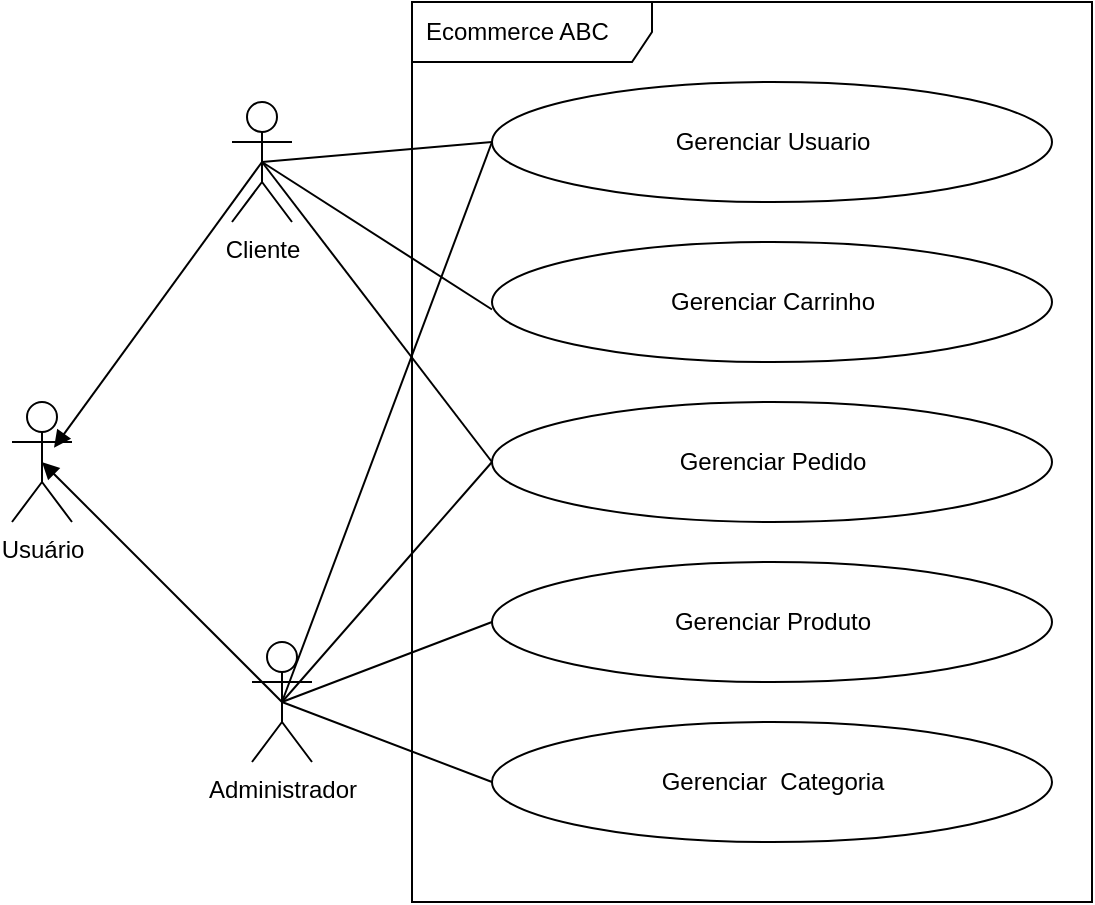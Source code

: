 <mxfile>
    <diagram id="-efN26DmWn6YFlHiBJfu" name="Visáo Geral - Domínio">
        <mxGraphModel dx="1136" dy="619" grid="1" gridSize="10" guides="1" tooltips="1" connect="1" arrows="1" fold="1" page="1" pageScale="1" pageWidth="850" pageHeight="1100" math="0" shadow="0">
            <root>
                <mxCell id="0"/>
                <mxCell id="1" parent="0"/>
                <mxCell id="2" value="Ecommerce ABC" style="shape=umlFrame;whiteSpace=wrap;html=1;width=120;height=30;boundedLbl=1;verticalAlign=middle;align=left;spacingLeft=5;" parent="1" vertex="1">
                    <mxGeometry x="260" y="10" width="340" height="450" as="geometry"/>
                </mxCell>
                <mxCell id="9" style="edgeStyle=none;html=1;exitX=0.5;exitY=0.5;exitDx=0;exitDy=0;exitPerimeter=0;entryX=0.5;entryY=0.5;entryDx=0;entryDy=0;entryPerimeter=0;endArrow=block;endFill=1;" parent="1" source="3" target="7" edge="1">
                    <mxGeometry relative="1" as="geometry"/>
                </mxCell>
                <mxCell id="3" value="Administrador" style="shape=umlActor;verticalLabelPosition=bottom;verticalAlign=top;html=1;" parent="1" vertex="1">
                    <mxGeometry x="180" y="330" width="30" height="60" as="geometry"/>
                </mxCell>
                <mxCell id="8" style="edgeStyle=none;html=1;exitX=0.5;exitY=0.5;exitDx=0;exitDy=0;exitPerimeter=0;entryX=0.7;entryY=0.381;entryDx=0;entryDy=0;entryPerimeter=0;endArrow=block;endFill=1;" parent="1" source="6" target="7" edge="1">
                    <mxGeometry relative="1" as="geometry"/>
                </mxCell>
                <mxCell id="6" value="Cliente" style="shape=umlActor;verticalLabelPosition=bottom;verticalAlign=top;html=1;" parent="1" vertex="1">
                    <mxGeometry x="170" y="60" width="30" height="60" as="geometry"/>
                </mxCell>
                <mxCell id="7" value="Usuário" style="shape=umlActor;verticalLabelPosition=bottom;verticalAlign=top;html=1;" parent="1" vertex="1">
                    <mxGeometry x="60" y="210" width="30" height="60" as="geometry"/>
                </mxCell>
                <mxCell id="10" value="" style="shape=ellipse;container=1;horizontal=1;horizontalStack=0;resizeParent=1;resizeParentMax=0;resizeLast=0;html=1;dashed=0;collapsible=0;" parent="1" vertex="1">
                    <mxGeometry x="300" y="50" width="280" height="60" as="geometry"/>
                </mxCell>
                <mxCell id="11" value="Gerenciar Usuario" style="html=1;strokeColor=none;fillColor=none;align=center;verticalAlign=middle;rotatable=0;" parent="10" vertex="1">
                    <mxGeometry y="22.5" width="280.0" height="15" as="geometry"/>
                </mxCell>
                <mxCell id="15" value="" style="shape=ellipse;container=1;horizontal=1;horizontalStack=0;resizeParent=1;resizeParentMax=0;resizeLast=0;html=1;dashed=0;collapsible=0;" parent="1" vertex="1">
                    <mxGeometry x="300" y="130" width="280" height="60" as="geometry"/>
                </mxCell>
                <mxCell id="16" value="Gerenciar Carrinho" style="html=1;strokeColor=none;fillColor=none;align=center;verticalAlign=middle;rotatable=0;" parent="15" vertex="1">
                    <mxGeometry y="22.5" width="280.0" height="15" as="geometry"/>
                </mxCell>
                <mxCell id="17" value="" style="shape=ellipse;container=1;horizontal=1;horizontalStack=0;resizeParent=1;resizeParentMax=0;resizeLast=0;html=1;dashed=0;collapsible=0;" parent="1" vertex="1">
                    <mxGeometry x="300" y="210" width="280" height="60" as="geometry"/>
                </mxCell>
                <mxCell id="18" value="Gerenciar Pedido" style="html=1;strokeColor=none;fillColor=none;align=center;verticalAlign=middle;rotatable=0;" parent="17" vertex="1">
                    <mxGeometry y="22.5" width="280.0" height="15" as="geometry"/>
                </mxCell>
                <mxCell id="19" value="" style="shape=ellipse;container=1;horizontal=1;horizontalStack=0;resizeParent=1;resizeParentMax=0;resizeLast=0;html=1;dashed=0;collapsible=0;" parent="1" vertex="1">
                    <mxGeometry x="300" y="290" width="280" height="60" as="geometry"/>
                </mxCell>
                <mxCell id="20" value="Gerenciar Produto" style="html=1;strokeColor=none;fillColor=none;align=center;verticalAlign=middle;rotatable=0;" parent="19" vertex="1">
                    <mxGeometry y="22.5" width="280.0" height="15" as="geometry"/>
                </mxCell>
                <mxCell id="21" value="" style="shape=ellipse;container=1;horizontal=1;horizontalStack=0;resizeParent=1;resizeParentMax=0;resizeLast=0;html=1;dashed=0;collapsible=0;" parent="1" vertex="1">
                    <mxGeometry x="300" y="370" width="280" height="60" as="geometry"/>
                </mxCell>
                <mxCell id="22" value="Gerenciar&amp;nbsp; Categoria" style="html=1;strokeColor=none;fillColor=none;align=center;verticalAlign=middle;rotatable=0;" parent="21" vertex="1">
                    <mxGeometry y="22.5" width="280.0" height="15" as="geometry"/>
                </mxCell>
                <mxCell id="23" style="edgeStyle=none;html=1;exitX=0;exitY=0.5;exitDx=0;exitDy=0;entryX=0.5;entryY=0.5;entryDx=0;entryDy=0;entryPerimeter=0;endArrow=none;endFill=0;" parent="1" source="11" target="6" edge="1">
                    <mxGeometry relative="1" as="geometry"/>
                </mxCell>
                <mxCell id="24" style="edgeStyle=none;html=1;exitX=0;exitY=0.5;exitDx=0;exitDy=0;entryX=0.5;entryY=0.5;entryDx=0;entryDy=0;entryPerimeter=0;endArrow=none;endFill=0;" parent="1" source="11" target="3" edge="1">
                    <mxGeometry relative="1" as="geometry"/>
                </mxCell>
                <mxCell id="25" style="edgeStyle=none;html=1;exitX=0;exitY=0.75;exitDx=0;exitDy=0;entryX=0.5;entryY=0.5;entryDx=0;entryDy=0;entryPerimeter=0;endArrow=none;endFill=0;" parent="1" source="16" target="6" edge="1">
                    <mxGeometry relative="1" as="geometry"/>
                </mxCell>
                <mxCell id="27" style="edgeStyle=none;html=1;exitX=0;exitY=0.5;exitDx=0;exitDy=0;entryX=0.5;entryY=0.5;entryDx=0;entryDy=0;entryPerimeter=0;endArrow=none;endFill=0;" parent="1" source="18" target="3" edge="1">
                    <mxGeometry relative="1" as="geometry"/>
                </mxCell>
                <mxCell id="28" style="edgeStyle=none;html=1;exitX=0;exitY=0.5;exitDx=0;exitDy=0;entryX=0.5;entryY=0.5;entryDx=0;entryDy=0;entryPerimeter=0;endArrow=none;endFill=0;" parent="1" source="20" target="3" edge="1">
                    <mxGeometry relative="1" as="geometry"/>
                </mxCell>
                <mxCell id="30" style="edgeStyle=none;html=1;exitX=0;exitY=0.5;exitDx=0;exitDy=0;entryX=0.5;entryY=0.5;entryDx=0;entryDy=0;entryPerimeter=0;endArrow=none;endFill=0;" parent="1" source="22" target="3" edge="1">
                    <mxGeometry relative="1" as="geometry"/>
                </mxCell>
                <mxCell id="31" style="edgeStyle=none;html=1;exitX=0;exitY=0.5;exitDx=0;exitDy=0;entryX=0.5;entryY=0.5;entryDx=0;entryDy=0;entryPerimeter=0;endArrow=none;endFill=0;" parent="1" source="18" target="6" edge="1">
                    <mxGeometry relative="1" as="geometry"/>
                </mxCell>
            </root>
        </mxGraphModel>
    </diagram>
    <diagram id="rypsGfmKhqTktz11J_mc" name="Subdomínio - Catálogo">
        <mxGraphModel dx="1136" dy="619" grid="1" gridSize="10" guides="1" tooltips="1" connect="1" arrows="1" fold="1" page="1" pageScale="1" pageWidth="850" pageHeight="1100" math="0" shadow="0">
            <root>
                <mxCell id="0"/>
                <mxCell id="1" parent="0"/>
                <mxCell id="T4--CJMa48c0qfXnnW2e-1" value="Subdomínio - Catálogo" style="shape=umlFrame;whiteSpace=wrap;html=1;width=140;height=30;boundedLbl=1;verticalAlign=middle;align=left;spacingLeft=5;" parent="1" vertex="1">
                    <mxGeometry x="180" y="40" width="1030" height="840" as="geometry"/>
                </mxCell>
                <mxCell id="96IXisAslBwaYFMeWer2-1" value="Administrador" style="shape=umlActor;verticalLabelPosition=bottom;verticalAlign=top;html=1;" parent="1" vertex="1">
                    <mxGeometry x="80" y="310" width="30" height="60" as="geometry"/>
                </mxCell>
                <mxCell id="4TjPbdZdA7CzCGucudYE-1" value="" style="shape=ellipse;container=1;horizontal=1;horizontalStack=0;resizeParent=1;resizeParentMax=0;resizeLast=0;html=1;dashed=0;collapsible=0;" parent="1" vertex="1">
                    <mxGeometry x="205" y="515" width="215" height="70" as="geometry"/>
                </mxCell>
                <mxCell id="4TjPbdZdA7CzCGucudYE-2" value="Gerenciar Produto" style="html=1;strokeColor=none;fillColor=none;align=center;verticalAlign=middle;rotatable=0;" parent="4TjPbdZdA7CzCGucudYE-1" vertex="1">
                    <mxGeometry y="26.25" width="215.0" height="17.5" as="geometry"/>
                </mxCell>
                <mxCell id="sRPVzwaCnVZ1BMSWF7ec-1" value="" style="shape=ellipse;container=1;horizontal=1;horizontalStack=0;resizeParent=1;resizeParentMax=0;resizeLast=0;html=1;dashed=0;collapsible=0;" parent="1" vertex="1">
                    <mxGeometry x="210" y="110" width="210" height="70" as="geometry"/>
                </mxCell>
                <mxCell id="sRPVzwaCnVZ1BMSWF7ec-2" value="Gerenciar&amp;nbsp; Categoria" style="html=1;strokeColor=none;fillColor=none;align=center;verticalAlign=middle;rotatable=0;" parent="sRPVzwaCnVZ1BMSWF7ec-1" vertex="1">
                    <mxGeometry y="26.25" width="210.0" height="17.5" as="geometry"/>
                </mxCell>
                <mxCell id="sRPVzwaCnVZ1BMSWF7ec-3" value="" style="shape=ellipse;container=1;horizontal=1;horizontalStack=0;resizeParent=1;resizeParentMax=0;resizeLast=0;html=1;dashed=0;collapsible=0;" parent="1" vertex="1">
                    <mxGeometry x="520" y="60" width="190" height="60" as="geometry"/>
                </mxCell>
                <mxCell id="sRPVzwaCnVZ1BMSWF7ec-4" value="Criar&amp;nbsp; Categoria" style="html=1;strokeColor=none;fillColor=none;align=center;verticalAlign=middle;rotatable=0;" parent="sRPVzwaCnVZ1BMSWF7ec-3" vertex="1">
                    <mxGeometry y="22.5" width="190.0" height="15" as="geometry"/>
                </mxCell>
                <mxCell id="sRPVzwaCnVZ1BMSWF7ec-5" value="&amp;lt;&amp;lt;extend&amp;gt;&amp;gt;" style="html=1;verticalAlign=bottom;labelBackgroundColor=none;endArrow=open;endFill=0;dashed=1;exitX=0;exitY=0.75;exitDx=0;exitDy=0;entryX=1;entryY=0.5;entryDx=0;entryDy=0;" parent="1" source="sRPVzwaCnVZ1BMSWF7ec-4" target="sRPVzwaCnVZ1BMSWF7ec-2" edge="1">
                    <mxGeometry width="160" relative="1" as="geometry">
                        <mxPoint x="420" y="490" as="sourcePoint"/>
                        <mxPoint x="580" y="490" as="targetPoint"/>
                    </mxGeometry>
                </mxCell>
                <mxCell id="sRPVzwaCnVZ1BMSWF7ec-6" value="" style="shape=ellipse;container=1;horizontal=1;horizontalStack=0;resizeParent=1;resizeParentMax=0;resizeLast=0;html=1;dashed=0;collapsible=0;" parent="1" vertex="1">
                    <mxGeometry x="520" y="130" width="190" height="60" as="geometry"/>
                </mxCell>
                <mxCell id="sRPVzwaCnVZ1BMSWF7ec-7" value="Recuperar&amp;nbsp; Categoria" style="html=1;strokeColor=none;fillColor=none;align=center;verticalAlign=middle;rotatable=0;" parent="sRPVzwaCnVZ1BMSWF7ec-6" vertex="1">
                    <mxGeometry y="22.5" width="190.0" height="15" as="geometry"/>
                </mxCell>
                <mxCell id="sRPVzwaCnVZ1BMSWF7ec-8" value="" style="shape=ellipse;container=1;horizontal=1;horizontalStack=0;resizeParent=1;resizeParentMax=0;resizeLast=0;html=1;dashed=0;collapsible=0;" parent="1" vertex="1">
                    <mxGeometry x="520" y="200" width="190" height="60" as="geometry"/>
                </mxCell>
                <mxCell id="sRPVzwaCnVZ1BMSWF7ec-9" value="Atualizar&amp;nbsp; Categoria" style="html=1;strokeColor=none;fillColor=none;align=center;verticalAlign=middle;rotatable=0;" parent="sRPVzwaCnVZ1BMSWF7ec-8" vertex="1">
                    <mxGeometry y="22.5" width="190.0" height="15" as="geometry"/>
                </mxCell>
                <mxCell id="sRPVzwaCnVZ1BMSWF7ec-10" value="" style="shape=ellipse;container=1;horizontal=1;horizontalStack=0;resizeParent=1;resizeParentMax=0;resizeLast=0;html=1;dashed=0;collapsible=0;" parent="1" vertex="1">
                    <mxGeometry x="520" y="270" width="190" height="60" as="geometry"/>
                </mxCell>
                <mxCell id="sRPVzwaCnVZ1BMSWF7ec-11" value="Deletar&amp;nbsp; Categoria" style="html=1;strokeColor=none;fillColor=none;align=center;verticalAlign=middle;rotatable=0;" parent="sRPVzwaCnVZ1BMSWF7ec-10" vertex="1">
                    <mxGeometry y="22.5" width="190.0" height="15" as="geometry"/>
                </mxCell>
                <mxCell id="sRPVzwaCnVZ1BMSWF7ec-12" value="&amp;lt;&amp;lt;extend&amp;gt;&amp;gt;" style="html=1;verticalAlign=bottom;labelBackgroundColor=none;endArrow=open;endFill=0;dashed=1;exitX=0;exitY=0.75;exitDx=0;exitDy=0;entryX=1;entryY=0.75;entryDx=0;entryDy=0;" parent="1" source="sRPVzwaCnVZ1BMSWF7ec-7" target="sRPVzwaCnVZ1BMSWF7ec-2" edge="1">
                    <mxGeometry width="160" relative="1" as="geometry">
                        <mxPoint x="530" y="103.75" as="sourcePoint"/>
                        <mxPoint x="430" y="155" as="targetPoint"/>
                    </mxGeometry>
                </mxCell>
                <mxCell id="sRPVzwaCnVZ1BMSWF7ec-13" value="&amp;lt;&amp;lt;extend&amp;gt;&amp;gt;" style="html=1;verticalAlign=bottom;labelBackgroundColor=none;endArrow=open;endFill=0;dashed=1;exitX=0;exitY=0.5;exitDx=0;exitDy=0;entryX=0.98;entryY=0.729;entryDx=0;entryDy=0;entryPerimeter=0;" parent="1" source="sRPVzwaCnVZ1BMSWF7ec-9" target="sRPVzwaCnVZ1BMSWF7ec-1" edge="1">
                    <mxGeometry width="160" relative="1" as="geometry">
                        <mxPoint x="530" y="173.75" as="sourcePoint"/>
                        <mxPoint x="430" y="159.375" as="targetPoint"/>
                    </mxGeometry>
                </mxCell>
                <mxCell id="sRPVzwaCnVZ1BMSWF7ec-14" value="&amp;lt;&amp;lt;extend&amp;gt;&amp;gt;" style="html=1;verticalAlign=bottom;labelBackgroundColor=none;endArrow=open;endFill=0;dashed=1;exitX=0;exitY=0.75;exitDx=0;exitDy=0;entryX=0.946;entryY=0.763;entryDx=0;entryDy=0;entryPerimeter=0;" parent="1" source="sRPVzwaCnVZ1BMSWF7ec-11" target="sRPVzwaCnVZ1BMSWF7ec-1" edge="1">
                    <mxGeometry width="160" relative="1" as="geometry">
                        <mxPoint x="530" y="240" as="sourcePoint"/>
                        <mxPoint x="425.8" y="171.03" as="targetPoint"/>
                    </mxGeometry>
                </mxCell>
                <mxCell id="sRPVzwaCnVZ1BMSWF7ec-15" style="edgeStyle=none;html=1;exitX=0;exitY=0.5;exitDx=0;exitDy=0;entryX=0.5;entryY=0.5;entryDx=0;entryDy=0;entryPerimeter=0;endArrow=none;endFill=0;" parent="1" source="sRPVzwaCnVZ1BMSWF7ec-2" target="96IXisAslBwaYFMeWer2-1" edge="1">
                    <mxGeometry relative="1" as="geometry"/>
                </mxCell>
                <mxCell id="sRPVzwaCnVZ1BMSWF7ec-16" value="" style="shape=ellipse;container=1;horizontal=1;horizontalStack=0;resizeParent=1;resizeParentMax=0;resizeLast=0;html=1;dashed=0;collapsible=0;" parent="1" vertex="1">
                    <mxGeometry x="750" y="100" width="170" height="50" as="geometry"/>
                </mxCell>
                <mxCell id="sRPVzwaCnVZ1BMSWF7ec-17" value="Recuperar&amp;nbsp; Categoria por ID" style="html=1;strokeColor=none;fillColor=none;align=center;verticalAlign=middle;rotatable=0;" parent="sRPVzwaCnVZ1BMSWF7ec-16" vertex="1">
                    <mxGeometry y="18.75" width="170.0" height="12.5" as="geometry"/>
                </mxCell>
                <mxCell id="sRPVzwaCnVZ1BMSWF7ec-18" value="" style="shape=ellipse;container=1;horizontal=1;horizontalStack=0;resizeParent=1;resizeParentMax=0;resizeLast=0;html=1;dashed=0;collapsible=0;" parent="1" vertex="1">
                    <mxGeometry x="740" y="160" width="180" height="50" as="geometry"/>
                </mxCell>
                <mxCell id="sRPVzwaCnVZ1BMSWF7ec-19" value="Recuperar&amp;nbsp; Categoria por filtro" style="html=1;strokeColor=none;fillColor=none;align=center;verticalAlign=middle;rotatable=0;" parent="sRPVzwaCnVZ1BMSWF7ec-18" vertex="1">
                    <mxGeometry y="18.75" width="180.0" height="12.5" as="geometry"/>
                </mxCell>
                <mxCell id="sRPVzwaCnVZ1BMSWF7ec-20" style="edgeStyle=none;html=1;exitX=0;exitY=0.25;exitDx=0;exitDy=0;entryX=1;entryY=0.25;entryDx=0;entryDy=0;endArrow=block;endFill=1;" parent="1" source="sRPVzwaCnVZ1BMSWF7ec-17" target="sRPVzwaCnVZ1BMSWF7ec-7" edge="1">
                    <mxGeometry relative="1" as="geometry"/>
                </mxCell>
                <mxCell id="sRPVzwaCnVZ1BMSWF7ec-21" style="edgeStyle=none;html=1;exitX=0;exitY=0.5;exitDx=0;exitDy=0;entryX=1;entryY=0.75;entryDx=0;entryDy=0;endArrow=block;endFill=1;" parent="1" source="sRPVzwaCnVZ1BMSWF7ec-19" target="sRPVzwaCnVZ1BMSWF7ec-7" edge="1">
                    <mxGeometry relative="1" as="geometry"/>
                </mxCell>
                <mxCell id="sRPVzwaCnVZ1BMSWF7ec-22" value="" style="shape=ellipse;container=1;horizontal=1;horizontalStack=0;resizeParent=1;resizeParentMax=0;resizeLast=0;html=1;dashed=0;collapsible=0;" parent="1" vertex="1">
                    <mxGeometry x="520" y="400" width="190" height="60" as="geometry"/>
                </mxCell>
                <mxCell id="sRPVzwaCnVZ1BMSWF7ec-23" value="Criar&amp;nbsp; Produto" style="html=1;strokeColor=none;fillColor=none;align=center;verticalAlign=middle;rotatable=0;" parent="sRPVzwaCnVZ1BMSWF7ec-22" vertex="1">
                    <mxGeometry y="22.5" width="190.0" height="15" as="geometry"/>
                </mxCell>
                <mxCell id="sRPVzwaCnVZ1BMSWF7ec-24" value="" style="shape=ellipse;container=1;horizontal=1;horizontalStack=0;resizeParent=1;resizeParentMax=0;resizeLast=0;html=1;dashed=0;collapsible=0;" parent="1" vertex="1">
                    <mxGeometry x="520" y="470" width="190" height="60" as="geometry"/>
                </mxCell>
                <mxCell id="sRPVzwaCnVZ1BMSWF7ec-25" value="Recuperar&amp;nbsp; Produto" style="html=1;strokeColor=none;fillColor=none;align=center;verticalAlign=middle;rotatable=0;" parent="sRPVzwaCnVZ1BMSWF7ec-24" vertex="1">
                    <mxGeometry y="22.5" width="190.0" height="15" as="geometry"/>
                </mxCell>
                <mxCell id="sRPVzwaCnVZ1BMSWF7ec-26" value="" style="shape=ellipse;container=1;horizontal=1;horizontalStack=0;resizeParent=1;resizeParentMax=0;resizeLast=0;html=1;dashed=0;collapsible=0;" parent="1" vertex="1">
                    <mxGeometry x="520" y="540" width="190" height="60" as="geometry"/>
                </mxCell>
                <mxCell id="sRPVzwaCnVZ1BMSWF7ec-27" value="Atualizar&amp;nbsp; Produto" style="html=1;strokeColor=none;fillColor=none;align=center;verticalAlign=middle;rotatable=0;" parent="sRPVzwaCnVZ1BMSWF7ec-26" vertex="1">
                    <mxGeometry y="22.5" width="190.0" height="15" as="geometry"/>
                </mxCell>
                <mxCell id="sRPVzwaCnVZ1BMSWF7ec-28" value="" style="shape=ellipse;container=1;horizontal=1;horizontalStack=0;resizeParent=1;resizeParentMax=0;resizeLast=0;html=1;dashed=0;collapsible=0;" parent="1" vertex="1">
                    <mxGeometry x="520" y="610" width="190" height="60" as="geometry"/>
                </mxCell>
                <mxCell id="sRPVzwaCnVZ1BMSWF7ec-29" value="Deletar&amp;nbsp; Produto" style="html=1;strokeColor=none;fillColor=none;align=center;verticalAlign=middle;rotatable=0;" parent="sRPVzwaCnVZ1BMSWF7ec-28" vertex="1">
                    <mxGeometry y="22.5" width="190.0" height="15" as="geometry"/>
                </mxCell>
                <mxCell id="sRPVzwaCnVZ1BMSWF7ec-31" value="&amp;lt;&amp;lt;extend&amp;gt;&amp;gt;" style="html=1;verticalAlign=bottom;labelBackgroundColor=none;endArrow=open;endFill=0;dashed=1;exitX=0;exitY=0.5;exitDx=0;exitDy=0;entryX=0.919;entryY=0.199;entryDx=0;entryDy=0;entryPerimeter=0;" parent="1" source="sRPVzwaCnVZ1BMSWF7ec-23" target="4TjPbdZdA7CzCGucudYE-1" edge="1">
                    <mxGeometry width="160" relative="1" as="geometry">
                        <mxPoint x="310" y="460" as="sourcePoint"/>
                        <mxPoint x="470" y="460" as="targetPoint"/>
                    </mxGeometry>
                </mxCell>
                <mxCell id="sRPVzwaCnVZ1BMSWF7ec-32" value="&amp;lt;&amp;lt;extend&amp;gt;&amp;gt;" style="html=1;verticalAlign=bottom;labelBackgroundColor=none;endArrow=open;endFill=0;dashed=1;exitX=0;exitY=1;exitDx=0;exitDy=0;entryX=1;entryY=0;entryDx=0;entryDy=0;" parent="1" source="sRPVzwaCnVZ1BMSWF7ec-25" target="4TjPbdZdA7CzCGucudYE-2" edge="1">
                    <mxGeometry width="160" relative="1" as="geometry">
                        <mxPoint x="530" y="440" as="sourcePoint"/>
                        <mxPoint x="412.585" y="538.93" as="targetPoint"/>
                    </mxGeometry>
                </mxCell>
                <mxCell id="sRPVzwaCnVZ1BMSWF7ec-33" value="&amp;lt;&amp;lt;extend&amp;gt;&amp;gt;" style="html=1;verticalAlign=bottom;labelBackgroundColor=none;endArrow=open;endFill=0;dashed=1;exitX=0;exitY=0.75;exitDx=0;exitDy=0;entryX=1;entryY=0.5;entryDx=0;entryDy=0;" parent="1" source="sRPVzwaCnVZ1BMSWF7ec-27" target="4TjPbdZdA7CzCGucudYE-2" edge="1">
                    <mxGeometry width="160" relative="1" as="geometry">
                        <mxPoint x="530.0" y="517.5" as="sourcePoint"/>
                        <mxPoint x="422.585" y="548.93" as="targetPoint"/>
                    </mxGeometry>
                </mxCell>
                <mxCell id="sRPVzwaCnVZ1BMSWF7ec-34" value="&amp;lt;&amp;lt;extend&amp;gt;&amp;gt;" style="html=1;verticalAlign=bottom;labelBackgroundColor=none;endArrow=open;endFill=0;dashed=1;exitX=0;exitY=0.5;exitDx=0;exitDy=0;entryX=1;entryY=1;entryDx=0;entryDy=0;" parent="1" source="sRPVzwaCnVZ1BMSWF7ec-29" target="4TjPbdZdA7CzCGucudYE-2" edge="1">
                    <mxGeometry width="160" relative="1" as="geometry">
                        <mxPoint x="530" y="583.75" as="sourcePoint"/>
                        <mxPoint x="432.585" y="558.93" as="targetPoint"/>
                    </mxGeometry>
                </mxCell>
                <mxCell id="sRPVzwaCnVZ1BMSWF7ec-36" style="edgeStyle=none;html=1;exitX=0;exitY=0.5;exitDx=0;exitDy=0;entryX=0.5;entryY=0.5;entryDx=0;entryDy=0;entryPerimeter=0;endArrow=none;endFill=0;" parent="1" source="4TjPbdZdA7CzCGucudYE-2" target="96IXisAslBwaYFMeWer2-1" edge="1">
                    <mxGeometry relative="1" as="geometry"/>
                </mxCell>
                <mxCell id="sRPVzwaCnVZ1BMSWF7ec-39" value="" style="shape=ellipse;container=1;horizontal=1;horizontalStack=0;resizeParent=1;resizeParentMax=0;resizeLast=0;html=1;dashed=0;collapsible=0;" parent="1" vertex="1">
                    <mxGeometry x="760" y="437.5" width="170" height="50" as="geometry"/>
                </mxCell>
                <mxCell id="sRPVzwaCnVZ1BMSWF7ec-40" value="Recuperar&amp;nbsp; Produto por ID" style="html=1;strokeColor=none;fillColor=none;align=center;verticalAlign=middle;rotatable=0;" parent="sRPVzwaCnVZ1BMSWF7ec-39" vertex="1">
                    <mxGeometry y="18.75" width="170.0" height="12.5" as="geometry"/>
                </mxCell>
                <mxCell id="sRPVzwaCnVZ1BMSWF7ec-41" value="" style="shape=ellipse;container=1;horizontal=1;horizontalStack=0;resizeParent=1;resizeParentMax=0;resizeLast=0;html=1;dashed=0;collapsible=0;" parent="1" vertex="1">
                    <mxGeometry x="755" y="500" width="180" height="50" as="geometry"/>
                </mxCell>
                <mxCell id="sRPVzwaCnVZ1BMSWF7ec-42" value="Recuperar&amp;nbsp; Produto por filtro" style="html=1;strokeColor=none;fillColor=none;align=center;verticalAlign=middle;rotatable=0;" parent="sRPVzwaCnVZ1BMSWF7ec-41" vertex="1">
                    <mxGeometry y="18.75" width="180.0" height="12.5" as="geometry"/>
                </mxCell>
                <mxCell id="sRPVzwaCnVZ1BMSWF7ec-43" style="edgeStyle=none;html=1;exitX=0;exitY=0.5;exitDx=0;exitDy=0;entryX=1;entryY=0.25;entryDx=0;entryDy=0;endArrow=block;endFill=1;" parent="1" source="sRPVzwaCnVZ1BMSWF7ec-40" target="sRPVzwaCnVZ1BMSWF7ec-25" edge="1">
                    <mxGeometry relative="1" as="geometry"/>
                </mxCell>
                <mxCell id="sRPVzwaCnVZ1BMSWF7ec-44" style="edgeStyle=none;html=1;exitX=0;exitY=0.5;exitDx=0;exitDy=0;entryX=1;entryY=1;entryDx=0;entryDy=0;endArrow=block;endFill=1;" parent="1" source="sRPVzwaCnVZ1BMSWF7ec-42" target="sRPVzwaCnVZ1BMSWF7ec-25" edge="1">
                    <mxGeometry relative="1" as="geometry"/>
                </mxCell>
                <mxCell id="sRPVzwaCnVZ1BMSWF7ec-45" value="" style="shape=ellipse;container=1;horizontal=1;horizontalStack=0;resizeParent=1;resizeParentMax=0;resizeLast=0;html=1;dashed=0;collapsible=0;" parent="1" vertex="1">
                    <mxGeometry x="980" y="500" width="200" height="50" as="geometry"/>
                </mxCell>
                <mxCell id="sRPVzwaCnVZ1BMSWF7ec-46" value="Recuperar&amp;nbsp; Produto por Categoria" style="html=1;strokeColor=none;fillColor=none;align=center;verticalAlign=middle;rotatable=0;" parent="sRPVzwaCnVZ1BMSWF7ec-45" vertex="1">
                    <mxGeometry y="18.75" width="200.0" height="12.5" as="geometry"/>
                </mxCell>
                <mxCell id="sRPVzwaCnVZ1BMSWF7ec-47" style="edgeStyle=none;html=1;exitX=0;exitY=0.5;exitDx=0;exitDy=0;entryX=1;entryY=0.5;entryDx=0;entryDy=0;endArrow=block;endFill=1;" parent="1" source="sRPVzwaCnVZ1BMSWF7ec-46" target="sRPVzwaCnVZ1BMSWF7ec-42" edge="1">
                    <mxGeometry relative="1" as="geometry"/>
                </mxCell>
                <mxCell id="sRPVzwaCnVZ1BMSWF7ec-48" value="" style="shape=ellipse;container=1;horizontal=1;horizontalStack=0;resizeParent=1;resizeParentMax=0;resizeLast=0;html=1;dashed=0;collapsible=0;" parent="1" vertex="1">
                    <mxGeometry x="520" y="760" width="190" height="60" as="geometry"/>
                </mxCell>
                <mxCell id="sRPVzwaCnVZ1BMSWF7ec-49" value="Adicionar Categoria" style="html=1;strokeColor=none;fillColor=none;align=center;verticalAlign=middle;rotatable=0;" parent="sRPVzwaCnVZ1BMSWF7ec-48" vertex="1">
                    <mxGeometry y="22.5" width="190.0" height="15" as="geometry"/>
                </mxCell>
                <mxCell id="sRPVzwaCnVZ1BMSWF7ec-50" value="&amp;lt;&amp;lt;extend&amp;gt;&amp;gt;" style="html=1;verticalAlign=bottom;labelBackgroundColor=none;endArrow=open;endFill=0;dashed=1;exitX=0;exitY=0.75;exitDx=0;exitDy=0;entryX=0.936;entryY=0.791;entryDx=0;entryDy=0;entryPerimeter=0;" parent="1" source="sRPVzwaCnVZ1BMSWF7ec-49" target="4TjPbdZdA7CzCGucudYE-1" edge="1">
                    <mxGeometry width="160" relative="1" as="geometry">
                        <mxPoint x="530" y="650" as="sourcePoint"/>
                        <mxPoint x="430.0" y="568.75" as="targetPoint"/>
                    </mxGeometry>
                </mxCell>
            </root>
        </mxGraphModel>
    </diagram>
</mxfile>